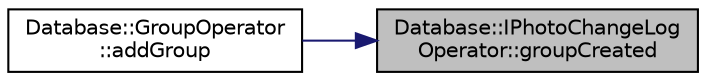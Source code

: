 digraph "Database::IPhotoChangeLogOperator::groupCreated"
{
 // LATEX_PDF_SIZE
  edge [fontname="Helvetica",fontsize="10",labelfontname="Helvetica",labelfontsize="10"];
  node [fontname="Helvetica",fontsize="10",shape=record];
  rankdir="RL";
  Node1 [label="Database::IPhotoChangeLog\lOperator::groupCreated",height=0.2,width=0.4,color="black", fillcolor="grey75", style="filled", fontcolor="black",tooltip=" "];
  Node1 -> Node2 [dir="back",color="midnightblue",fontsize="10",style="solid",fontname="Helvetica"];
  Node2 [label="Database::GroupOperator\l::addGroup",height=0.2,width=0.4,color="black", fillcolor="white", style="filled",URL="$class_database_1_1_group_operator.html#abac9cd6ec0bf898cc604e5fd5d219d67",tooltip=" "];
}
